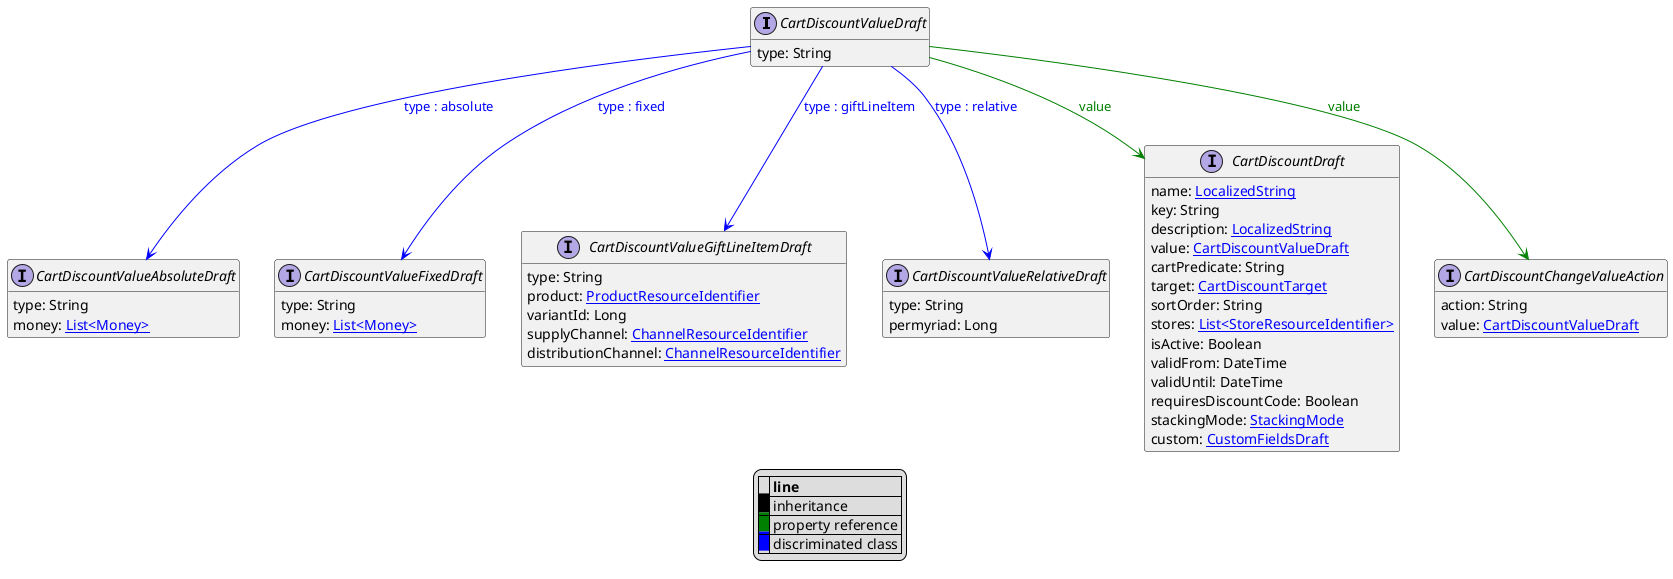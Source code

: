 @startuml

hide empty fields
hide empty methods
legend
|= |= line |
|<back:black>   </back>| inheritance |
|<back:green>   </back>| property reference |
|<back:blue>   </back>| discriminated class |
endlegend
interface CartDiscountValueDraft [[CartDiscountValueDraft.svg]]  {
    type: String
}


interface CartDiscountValueAbsoluteDraft [[CartDiscountValueAbsoluteDraft.svg]]  {
    type: String
    money: [[Money.svg List<Money>]]
}
interface CartDiscountValueFixedDraft [[CartDiscountValueFixedDraft.svg]]  {
    type: String
    money: [[Money.svg List<Money>]]
}
interface CartDiscountValueGiftLineItemDraft [[CartDiscountValueGiftLineItemDraft.svg]]  {
    type: String
    product: [[ProductResourceIdentifier.svg ProductResourceIdentifier]]
    variantId: Long
    supplyChannel: [[ChannelResourceIdentifier.svg ChannelResourceIdentifier]]
    distributionChannel: [[ChannelResourceIdentifier.svg ChannelResourceIdentifier]]
}
interface CartDiscountValueRelativeDraft [[CartDiscountValueRelativeDraft.svg]]  {
    type: String
    permyriad: Long
}
interface CartDiscountDraft [[CartDiscountDraft.svg]]  {
    name: [[LocalizedString.svg LocalizedString]]
    key: String
    description: [[LocalizedString.svg LocalizedString]]
    value: [[CartDiscountValueDraft.svg CartDiscountValueDraft]]
    cartPredicate: String
    target: [[CartDiscountTarget.svg CartDiscountTarget]]
    sortOrder: String
    stores: [[StoreResourceIdentifier.svg List<StoreResourceIdentifier>]]
    isActive: Boolean
    validFrom: DateTime
    validUntil: DateTime
    requiresDiscountCode: Boolean
    stackingMode: [[StackingMode.svg StackingMode]]
    custom: [[CustomFieldsDraft.svg CustomFieldsDraft]]
}
interface CartDiscountChangeValueAction [[CartDiscountChangeValueAction.svg]]  {
    action: String
    value: [[CartDiscountValueDraft.svg CartDiscountValueDraft]]
}
CartDiscountValueDraft --> CartDiscountValueAbsoluteDraft #blue;text:blue : "type : absolute"
CartDiscountValueDraft --> CartDiscountValueFixedDraft #blue;text:blue : "type : fixed"
CartDiscountValueDraft --> CartDiscountValueGiftLineItemDraft #blue;text:blue : "type : giftLineItem"
CartDiscountValueDraft --> CartDiscountValueRelativeDraft #blue;text:blue : "type : relative"
CartDiscountValueDraft --> CartDiscountDraft #green;text:green : "value"
CartDiscountValueDraft --> CartDiscountChangeValueAction #green;text:green : "value"
@enduml
